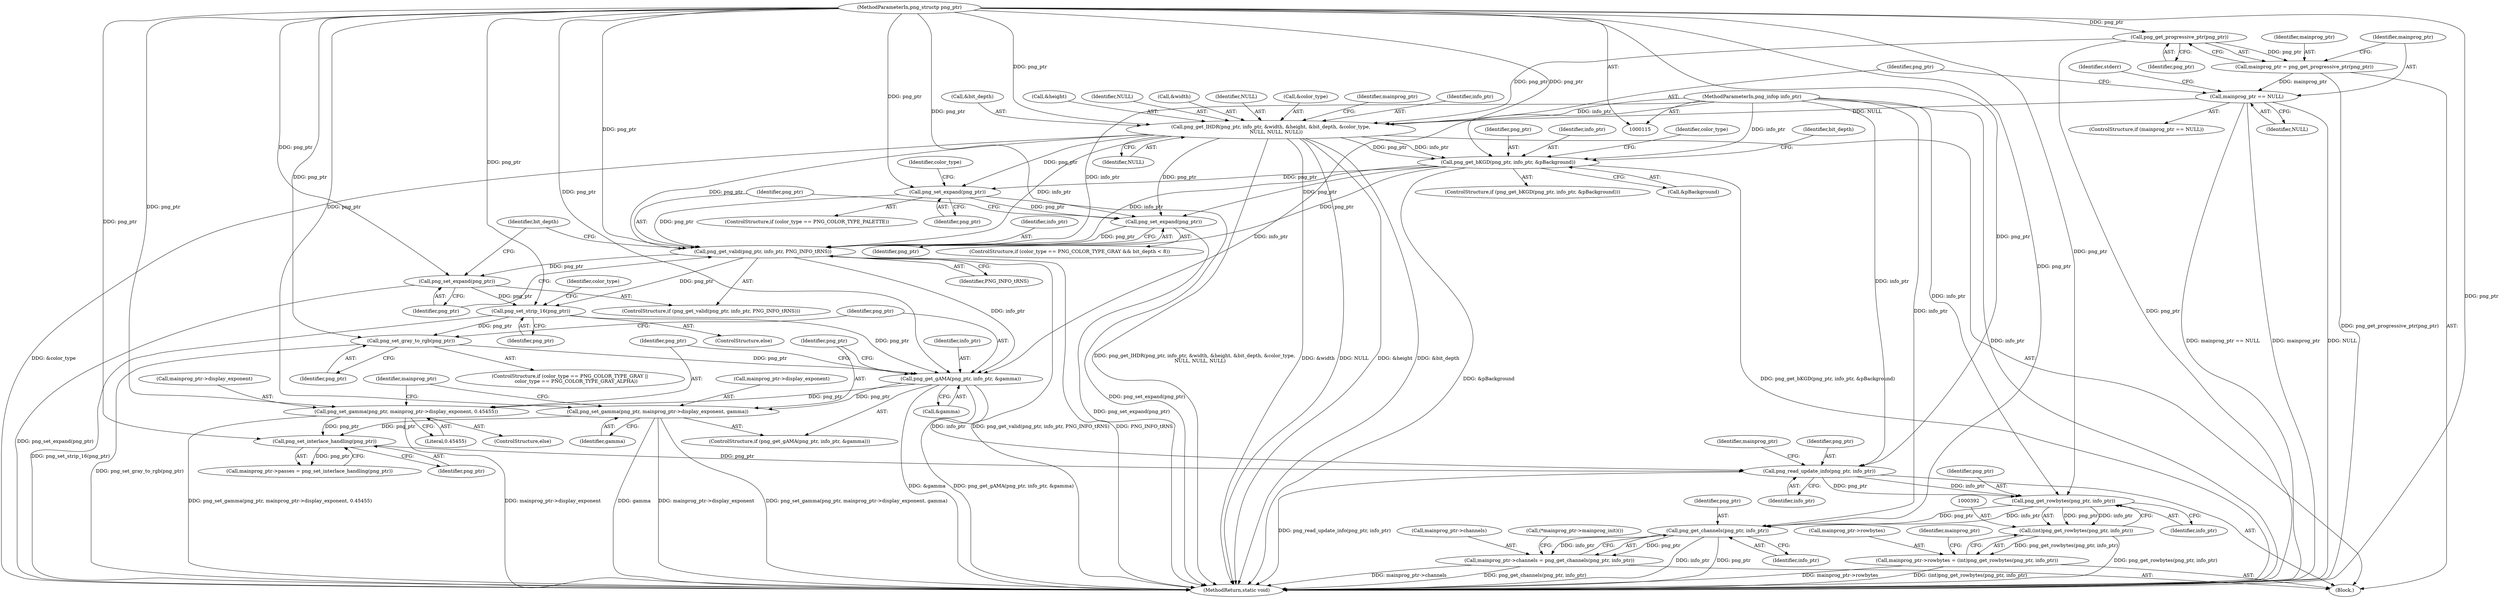 digraph "0_Android_9d4853418ab2f754c2b63e091c29c5529b8b86ca_3@API" {
"1000384" [label="(Call,png_read_update_info(png_ptr, info_ptr))"];
"1000382" [label="(Call,png_set_interlace_handling(png_ptr))"];
"1000372" [label="(Call,png_set_gamma(png_ptr, mainprog_ptr->display_exponent, 0.45455))"];
"1000360" [label="(Call,png_get_gAMA(png_ptr, info_ptr, &gamma))"];
"1000347" [label="(Call,png_set_strip_16(png_ptr))"];
"1000335" [label="(Call,png_get_valid(png_ptr, info_ptr, PNG_INFO_tRNS))"];
"1000332" [label="(Call,png_set_expand(png_ptr))"];
"1000140" [label="(Call,png_get_IHDR(png_ptr, info_ptr, &width, &height, &bit_depth, &color_type,\n       NULL, NULL, NULL))"];
"1000127" [label="(Call,png_get_progressive_ptr(png_ptr))"];
"1000116" [label="(MethodParameterIn,png_structp png_ptr)"];
"1000117" [label="(MethodParameterIn,png_infop info_ptr)"];
"1000130" [label="(Call,mainprog_ptr == NULL)"];
"1000125" [label="(Call,mainprog_ptr = png_get_progressive_ptr(png_ptr))"];
"1000175" [label="(Call,png_get_bKGD(png_ptr, info_ptr, &pBackground))"];
"1000322" [label="(Call,png_set_expand(png_ptr))"];
"1000339" [label="(Call,png_set_expand(png_ptr))"];
"1000357" [label="(Call,png_set_gray_to_rgb(png_ptr))"];
"1000365" [label="(Call,png_set_gamma(png_ptr, mainprog_ptr->display_exponent, gamma))"];
"1000393" [label="(Call,png_get_rowbytes(png_ptr, info_ptr))"];
"1000391" [label="(Call,(int)png_get_rowbytes(png_ptr, info_ptr))"];
"1000387" [label="(Call,mainprog_ptr->rowbytes = (int)png_get_rowbytes(png_ptr, info_ptr))"];
"1000400" [label="(Call,png_get_channels(png_ptr, info_ptr))"];
"1000396" [label="(Call,mainprog_ptr->channels = png_get_channels(png_ptr, info_ptr))"];
"1000343" [label="(Identifier,bit_depth)"];
"1000333" [label="(Identifier,png_ptr)"];
"1000347" [label="(Call,png_set_strip_16(png_ptr))"];
"1000357" [label="(Call,png_set_gray_to_rgb(png_ptr))"];
"1000402" [label="(Identifier,info_ptr)"];
"1000338" [label="(Identifier,PNG_INFO_tRNS)"];
"1000127" [label="(Call,png_get_progressive_ptr(png_ptr))"];
"1000362" [label="(Identifier,info_ptr)"];
"1000152" [label="(Identifier,NULL)"];
"1000363" [label="(Call,&gamma)"];
"1000382" [label="(Call,png_set_interlace_handling(png_ptr))"];
"1000365" [label="(Call,png_set_gamma(png_ptr, mainprog_ptr->display_exponent, gamma))"];
"1000117" [label="(MethodParameterIn,png_infop info_ptr)"];
"1000334" [label="(ControlStructure,if (png_get_valid(png_ptr, info_ptr, PNG_INFO_tRNS)))"];
"1000371" [label="(ControlStructure,else)"];
"1000143" [label="(Call,&width)"];
"1000135" [label="(Identifier,stderr)"];
"1000337" [label="(Identifier,info_ptr)"];
"1000177" [label="(Identifier,info_ptr)"];
"1000373" [label="(Identifier,png_ptr)"];
"1000396" [label="(Call,mainprog_ptr->channels = png_get_channels(png_ptr, info_ptr))"];
"1000340" [label="(Identifier,png_ptr)"];
"1000174" [label="(ControlStructure,if (png_get_bKGD(png_ptr, info_ptr, &pBackground)))"];
"1000393" [label="(Call,png_get_rowbytes(png_ptr, info_ptr))"];
"1000151" [label="(Identifier,NULL)"];
"1000361" [label="(Identifier,png_ptr)"];
"1000131" [label="(Identifier,mainprog_ptr)"];
"1000322" [label="(Call,png_set_expand(png_ptr))"];
"1000400" [label="(Call,png_get_channels(png_ptr, info_ptr))"];
"1000318" [label="(ControlStructure,if (color_type == PNG_COLOR_TYPE_PALETTE))"];
"1000388" [label="(Call,mainprog_ptr->rowbytes)"];
"1000383" [label="(Identifier,png_ptr)"];
"1000140" [label="(Call,png_get_IHDR(png_ptr, info_ptr, &width, &height, &bit_depth, &color_type,\n       NULL, NULL, NULL))"];
"1000149" [label="(Call,&color_type)"];
"1000156" [label="(Identifier,mainprog_ptr)"];
"1000377" [label="(Literal,0.45455)"];
"1000323" [label="(Identifier,png_ptr)"];
"1000380" [label="(Identifier,mainprog_ptr)"];
"1000125" [label="(Call,mainprog_ptr = png_get_progressive_ptr(png_ptr))"];
"1000384" [label="(Call,png_read_update_info(png_ptr, info_ptr))"];
"1000346" [label="(ControlStructure,else)"];
"1000387" [label="(Call,mainprog_ptr->rowbytes = (int)png_get_rowbytes(png_ptr, info_ptr))"];
"1000128" [label="(Identifier,png_ptr)"];
"1000405" [label="(MethodReturn,static void)"];
"1000142" [label="(Identifier,info_ptr)"];
"1000332" [label="(Call,png_set_expand(png_ptr))"];
"1000336" [label="(Identifier,png_ptr)"];
"1000320" [label="(Identifier,color_type)"];
"1000398" [label="(Identifier,mainprog_ptr)"];
"1000147" [label="(Call,&bit_depth)"];
"1000352" [label="(Identifier,color_type)"];
"1000116" [label="(MethodParameterIn,png_structp png_ptr)"];
"1000349" [label="(ControlStructure,if (color_type == PNG_COLOR_TYPE_GRAY ||\n        color_type == PNG_COLOR_TYPE_GRAY_ALPHA))"];
"1000130" [label="(Call,mainprog_ptr == NULL)"];
"1000126" [label="(Identifier,mainprog_ptr)"];
"1000118" [label="(Block,)"];
"1000359" [label="(ControlStructure,if (png_get_gAMA(png_ptr, info_ptr, &gamma)))"];
"1000360" [label="(Call,png_get_gAMA(png_ptr, info_ptr, &gamma))"];
"1000370" [label="(Identifier,gamma)"];
"1000367" [label="(Call,mainprog_ptr->display_exponent)"];
"1000401" [label="(Identifier,png_ptr)"];
"1000183" [label="(Identifier,bit_depth)"];
"1000378" [label="(Call,mainprog_ptr->passes = png_set_interlace_handling(png_ptr))"];
"1000129" [label="(ControlStructure,if (mainprog_ptr == NULL))"];
"1000372" [label="(Call,png_set_gamma(png_ptr, mainprog_ptr->display_exponent, 0.45455))"];
"1000339" [label="(Call,png_set_expand(png_ptr))"];
"1000395" [label="(Identifier,info_ptr)"];
"1000394" [label="(Identifier,png_ptr)"];
"1000385" [label="(Identifier,png_ptr)"];
"1000178" [label="(Call,&pBackground)"];
"1000153" [label="(Identifier,NULL)"];
"1000391" [label="(Call,(int)png_get_rowbytes(png_ptr, info_ptr))"];
"1000327" [label="(Identifier,color_type)"];
"1000324" [label="(ControlStructure,if (color_type == PNG_COLOR_TYPE_GRAY && bit_depth < 8))"];
"1000374" [label="(Call,mainprog_ptr->display_exponent)"];
"1000175" [label="(Call,png_get_bKGD(png_ptr, info_ptr, &pBackground))"];
"1000348" [label="(Identifier,png_ptr)"];
"1000132" [label="(Identifier,NULL)"];
"1000141" [label="(Identifier,png_ptr)"];
"1000176" [label="(Identifier,png_ptr)"];
"1000145" [label="(Call,&height)"];
"1000389" [label="(Identifier,mainprog_ptr)"];
"1000397" [label="(Call,mainprog_ptr->channels)"];
"1000366" [label="(Identifier,png_ptr)"];
"1000335" [label="(Call,png_get_valid(png_ptr, info_ptr, PNG_INFO_tRNS))"];
"1000403" [label="(Call,(*mainprog_ptr->mainprog_init)())"];
"1000386" [label="(Identifier,info_ptr)"];
"1000358" [label="(Identifier,png_ptr)"];
"1000384" -> "1000118"  [label="AST: "];
"1000384" -> "1000386"  [label="CFG: "];
"1000385" -> "1000384"  [label="AST: "];
"1000386" -> "1000384"  [label="AST: "];
"1000389" -> "1000384"  [label="CFG: "];
"1000384" -> "1000405"  [label="DDG: png_read_update_info(png_ptr, info_ptr)"];
"1000382" -> "1000384"  [label="DDG: png_ptr"];
"1000116" -> "1000384"  [label="DDG: png_ptr"];
"1000360" -> "1000384"  [label="DDG: info_ptr"];
"1000117" -> "1000384"  [label="DDG: info_ptr"];
"1000384" -> "1000393"  [label="DDG: png_ptr"];
"1000384" -> "1000393"  [label="DDG: info_ptr"];
"1000382" -> "1000378"  [label="AST: "];
"1000382" -> "1000383"  [label="CFG: "];
"1000383" -> "1000382"  [label="AST: "];
"1000378" -> "1000382"  [label="CFG: "];
"1000382" -> "1000378"  [label="DDG: png_ptr"];
"1000372" -> "1000382"  [label="DDG: png_ptr"];
"1000365" -> "1000382"  [label="DDG: png_ptr"];
"1000116" -> "1000382"  [label="DDG: png_ptr"];
"1000372" -> "1000371"  [label="AST: "];
"1000372" -> "1000377"  [label="CFG: "];
"1000373" -> "1000372"  [label="AST: "];
"1000374" -> "1000372"  [label="AST: "];
"1000377" -> "1000372"  [label="AST: "];
"1000380" -> "1000372"  [label="CFG: "];
"1000372" -> "1000405"  [label="DDG: png_set_gamma(png_ptr, mainprog_ptr->display_exponent, 0.45455)"];
"1000372" -> "1000405"  [label="DDG: mainprog_ptr->display_exponent"];
"1000360" -> "1000372"  [label="DDG: png_ptr"];
"1000116" -> "1000372"  [label="DDG: png_ptr"];
"1000360" -> "1000359"  [label="AST: "];
"1000360" -> "1000363"  [label="CFG: "];
"1000361" -> "1000360"  [label="AST: "];
"1000362" -> "1000360"  [label="AST: "];
"1000363" -> "1000360"  [label="AST: "];
"1000366" -> "1000360"  [label="CFG: "];
"1000373" -> "1000360"  [label="CFG: "];
"1000360" -> "1000405"  [label="DDG: png_get_gAMA(png_ptr, info_ptr, &gamma)"];
"1000360" -> "1000405"  [label="DDG: &gamma"];
"1000347" -> "1000360"  [label="DDG: png_ptr"];
"1000357" -> "1000360"  [label="DDG: png_ptr"];
"1000116" -> "1000360"  [label="DDG: png_ptr"];
"1000335" -> "1000360"  [label="DDG: info_ptr"];
"1000117" -> "1000360"  [label="DDG: info_ptr"];
"1000360" -> "1000365"  [label="DDG: png_ptr"];
"1000347" -> "1000346"  [label="AST: "];
"1000347" -> "1000348"  [label="CFG: "];
"1000348" -> "1000347"  [label="AST: "];
"1000352" -> "1000347"  [label="CFG: "];
"1000347" -> "1000405"  [label="DDG: png_set_strip_16(png_ptr)"];
"1000335" -> "1000347"  [label="DDG: png_ptr"];
"1000339" -> "1000347"  [label="DDG: png_ptr"];
"1000116" -> "1000347"  [label="DDG: png_ptr"];
"1000347" -> "1000357"  [label="DDG: png_ptr"];
"1000335" -> "1000334"  [label="AST: "];
"1000335" -> "1000338"  [label="CFG: "];
"1000336" -> "1000335"  [label="AST: "];
"1000337" -> "1000335"  [label="AST: "];
"1000338" -> "1000335"  [label="AST: "];
"1000340" -> "1000335"  [label="CFG: "];
"1000343" -> "1000335"  [label="CFG: "];
"1000335" -> "1000405"  [label="DDG: PNG_INFO_tRNS"];
"1000335" -> "1000405"  [label="DDG: png_get_valid(png_ptr, info_ptr, PNG_INFO_tRNS)"];
"1000332" -> "1000335"  [label="DDG: png_ptr"];
"1000140" -> "1000335"  [label="DDG: png_ptr"];
"1000140" -> "1000335"  [label="DDG: info_ptr"];
"1000175" -> "1000335"  [label="DDG: png_ptr"];
"1000175" -> "1000335"  [label="DDG: info_ptr"];
"1000322" -> "1000335"  [label="DDG: png_ptr"];
"1000116" -> "1000335"  [label="DDG: png_ptr"];
"1000117" -> "1000335"  [label="DDG: info_ptr"];
"1000335" -> "1000339"  [label="DDG: png_ptr"];
"1000332" -> "1000324"  [label="AST: "];
"1000332" -> "1000333"  [label="CFG: "];
"1000333" -> "1000332"  [label="AST: "];
"1000336" -> "1000332"  [label="CFG: "];
"1000332" -> "1000405"  [label="DDG: png_set_expand(png_ptr)"];
"1000140" -> "1000332"  [label="DDG: png_ptr"];
"1000175" -> "1000332"  [label="DDG: png_ptr"];
"1000322" -> "1000332"  [label="DDG: png_ptr"];
"1000116" -> "1000332"  [label="DDG: png_ptr"];
"1000140" -> "1000118"  [label="AST: "];
"1000140" -> "1000153"  [label="CFG: "];
"1000141" -> "1000140"  [label="AST: "];
"1000142" -> "1000140"  [label="AST: "];
"1000143" -> "1000140"  [label="AST: "];
"1000145" -> "1000140"  [label="AST: "];
"1000147" -> "1000140"  [label="AST: "];
"1000149" -> "1000140"  [label="AST: "];
"1000151" -> "1000140"  [label="AST: "];
"1000152" -> "1000140"  [label="AST: "];
"1000153" -> "1000140"  [label="AST: "];
"1000156" -> "1000140"  [label="CFG: "];
"1000140" -> "1000405"  [label="DDG: NULL"];
"1000140" -> "1000405"  [label="DDG: png_get_IHDR(png_ptr, info_ptr, &width, &height, &bit_depth, &color_type,\n       NULL, NULL, NULL)"];
"1000140" -> "1000405"  [label="DDG: &color_type"];
"1000140" -> "1000405"  [label="DDG: &width"];
"1000140" -> "1000405"  [label="DDG: &height"];
"1000140" -> "1000405"  [label="DDG: &bit_depth"];
"1000127" -> "1000140"  [label="DDG: png_ptr"];
"1000116" -> "1000140"  [label="DDG: png_ptr"];
"1000117" -> "1000140"  [label="DDG: info_ptr"];
"1000130" -> "1000140"  [label="DDG: NULL"];
"1000140" -> "1000175"  [label="DDG: png_ptr"];
"1000140" -> "1000175"  [label="DDG: info_ptr"];
"1000140" -> "1000322"  [label="DDG: png_ptr"];
"1000127" -> "1000125"  [label="AST: "];
"1000127" -> "1000128"  [label="CFG: "];
"1000128" -> "1000127"  [label="AST: "];
"1000125" -> "1000127"  [label="CFG: "];
"1000127" -> "1000405"  [label="DDG: png_ptr"];
"1000127" -> "1000125"  [label="DDG: png_ptr"];
"1000116" -> "1000127"  [label="DDG: png_ptr"];
"1000116" -> "1000115"  [label="AST: "];
"1000116" -> "1000405"  [label="DDG: png_ptr"];
"1000116" -> "1000175"  [label="DDG: png_ptr"];
"1000116" -> "1000322"  [label="DDG: png_ptr"];
"1000116" -> "1000339"  [label="DDG: png_ptr"];
"1000116" -> "1000357"  [label="DDG: png_ptr"];
"1000116" -> "1000365"  [label="DDG: png_ptr"];
"1000116" -> "1000393"  [label="DDG: png_ptr"];
"1000116" -> "1000400"  [label="DDG: png_ptr"];
"1000117" -> "1000115"  [label="AST: "];
"1000117" -> "1000405"  [label="DDG: info_ptr"];
"1000117" -> "1000175"  [label="DDG: info_ptr"];
"1000117" -> "1000393"  [label="DDG: info_ptr"];
"1000117" -> "1000400"  [label="DDG: info_ptr"];
"1000130" -> "1000129"  [label="AST: "];
"1000130" -> "1000132"  [label="CFG: "];
"1000131" -> "1000130"  [label="AST: "];
"1000132" -> "1000130"  [label="AST: "];
"1000135" -> "1000130"  [label="CFG: "];
"1000141" -> "1000130"  [label="CFG: "];
"1000130" -> "1000405"  [label="DDG: NULL"];
"1000130" -> "1000405"  [label="DDG: mainprog_ptr == NULL"];
"1000130" -> "1000405"  [label="DDG: mainprog_ptr"];
"1000125" -> "1000130"  [label="DDG: mainprog_ptr"];
"1000125" -> "1000118"  [label="AST: "];
"1000126" -> "1000125"  [label="AST: "];
"1000131" -> "1000125"  [label="CFG: "];
"1000125" -> "1000405"  [label="DDG: png_get_progressive_ptr(png_ptr)"];
"1000175" -> "1000174"  [label="AST: "];
"1000175" -> "1000178"  [label="CFG: "];
"1000176" -> "1000175"  [label="AST: "];
"1000177" -> "1000175"  [label="AST: "];
"1000178" -> "1000175"  [label="AST: "];
"1000183" -> "1000175"  [label="CFG: "];
"1000320" -> "1000175"  [label="CFG: "];
"1000175" -> "1000405"  [label="DDG: &pBackground"];
"1000175" -> "1000405"  [label="DDG: png_get_bKGD(png_ptr, info_ptr, &pBackground)"];
"1000175" -> "1000322"  [label="DDG: png_ptr"];
"1000322" -> "1000318"  [label="AST: "];
"1000322" -> "1000323"  [label="CFG: "];
"1000323" -> "1000322"  [label="AST: "];
"1000327" -> "1000322"  [label="CFG: "];
"1000322" -> "1000405"  [label="DDG: png_set_expand(png_ptr)"];
"1000339" -> "1000334"  [label="AST: "];
"1000339" -> "1000340"  [label="CFG: "];
"1000340" -> "1000339"  [label="AST: "];
"1000343" -> "1000339"  [label="CFG: "];
"1000339" -> "1000405"  [label="DDG: png_set_expand(png_ptr)"];
"1000357" -> "1000349"  [label="AST: "];
"1000357" -> "1000358"  [label="CFG: "];
"1000358" -> "1000357"  [label="AST: "];
"1000361" -> "1000357"  [label="CFG: "];
"1000357" -> "1000405"  [label="DDG: png_set_gray_to_rgb(png_ptr)"];
"1000365" -> "1000359"  [label="AST: "];
"1000365" -> "1000370"  [label="CFG: "];
"1000366" -> "1000365"  [label="AST: "];
"1000367" -> "1000365"  [label="AST: "];
"1000370" -> "1000365"  [label="AST: "];
"1000380" -> "1000365"  [label="CFG: "];
"1000365" -> "1000405"  [label="DDG: png_set_gamma(png_ptr, mainprog_ptr->display_exponent, gamma)"];
"1000365" -> "1000405"  [label="DDG: gamma"];
"1000365" -> "1000405"  [label="DDG: mainprog_ptr->display_exponent"];
"1000393" -> "1000391"  [label="AST: "];
"1000393" -> "1000395"  [label="CFG: "];
"1000394" -> "1000393"  [label="AST: "];
"1000395" -> "1000393"  [label="AST: "];
"1000391" -> "1000393"  [label="CFG: "];
"1000393" -> "1000391"  [label="DDG: png_ptr"];
"1000393" -> "1000391"  [label="DDG: info_ptr"];
"1000393" -> "1000400"  [label="DDG: png_ptr"];
"1000393" -> "1000400"  [label="DDG: info_ptr"];
"1000391" -> "1000387"  [label="AST: "];
"1000392" -> "1000391"  [label="AST: "];
"1000387" -> "1000391"  [label="CFG: "];
"1000391" -> "1000405"  [label="DDG: png_get_rowbytes(png_ptr, info_ptr)"];
"1000391" -> "1000387"  [label="DDG: png_get_rowbytes(png_ptr, info_ptr)"];
"1000387" -> "1000118"  [label="AST: "];
"1000388" -> "1000387"  [label="AST: "];
"1000398" -> "1000387"  [label="CFG: "];
"1000387" -> "1000405"  [label="DDG: mainprog_ptr->rowbytes"];
"1000387" -> "1000405"  [label="DDG: (int)png_get_rowbytes(png_ptr, info_ptr)"];
"1000400" -> "1000396"  [label="AST: "];
"1000400" -> "1000402"  [label="CFG: "];
"1000401" -> "1000400"  [label="AST: "];
"1000402" -> "1000400"  [label="AST: "];
"1000396" -> "1000400"  [label="CFG: "];
"1000400" -> "1000405"  [label="DDG: png_ptr"];
"1000400" -> "1000405"  [label="DDG: info_ptr"];
"1000400" -> "1000396"  [label="DDG: png_ptr"];
"1000400" -> "1000396"  [label="DDG: info_ptr"];
"1000396" -> "1000118"  [label="AST: "];
"1000397" -> "1000396"  [label="AST: "];
"1000403" -> "1000396"  [label="CFG: "];
"1000396" -> "1000405"  [label="DDG: mainprog_ptr->channels"];
"1000396" -> "1000405"  [label="DDG: png_get_channels(png_ptr, info_ptr)"];
}
